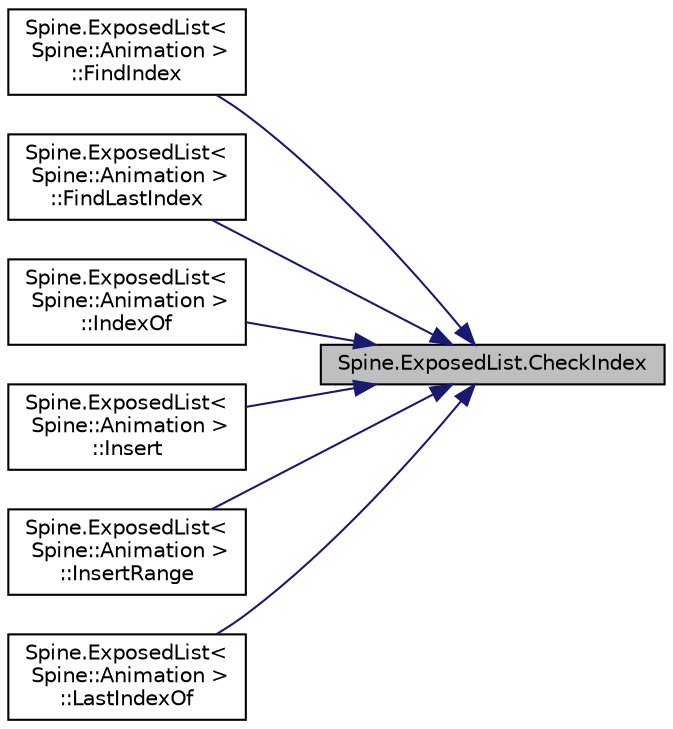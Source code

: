 digraph "Spine.ExposedList.CheckIndex"
{
 // LATEX_PDF_SIZE
  edge [fontname="Helvetica",fontsize="10",labelfontname="Helvetica",labelfontsize="10"];
  node [fontname="Helvetica",fontsize="10",shape=record];
  rankdir="RL";
  Node1 [label="Spine.ExposedList.CheckIndex",height=0.2,width=0.4,color="black", fillcolor="grey75", style="filled", fontcolor="black",tooltip=" "];
  Node1 -> Node2 [dir="back",color="midnightblue",fontsize="10",style="solid",fontname="Helvetica"];
  Node2 [label="Spine.ExposedList\<\l Spine::Animation \>\l::FindIndex",height=0.2,width=0.4,color="black", fillcolor="white", style="filled",URL="$class_spine_1_1_exposed_list.html#ae12ae7ee91a6c90399b6c4d33960cbf7",tooltip=" "];
  Node1 -> Node3 [dir="back",color="midnightblue",fontsize="10",style="solid",fontname="Helvetica"];
  Node3 [label="Spine.ExposedList\<\l Spine::Animation \>\l::FindLastIndex",height=0.2,width=0.4,color="black", fillcolor="white", style="filled",URL="$class_spine_1_1_exposed_list.html#a197defd758414dc64ca4b0e03860e9c1",tooltip=" "];
  Node1 -> Node4 [dir="back",color="midnightblue",fontsize="10",style="solid",fontname="Helvetica"];
  Node4 [label="Spine.ExposedList\<\l Spine::Animation \>\l::IndexOf",height=0.2,width=0.4,color="black", fillcolor="white", style="filled",URL="$class_spine_1_1_exposed_list.html#a913f13d11c03dea675f874b5fcc8a987",tooltip=" "];
  Node1 -> Node5 [dir="back",color="midnightblue",fontsize="10",style="solid",fontname="Helvetica"];
  Node5 [label="Spine.ExposedList\<\l Spine::Animation \>\l::Insert",height=0.2,width=0.4,color="black", fillcolor="white", style="filled",URL="$class_spine_1_1_exposed_list.html#a38e85d623e6387121f3e2fac8402eb37",tooltip=" "];
  Node1 -> Node6 [dir="back",color="midnightblue",fontsize="10",style="solid",fontname="Helvetica"];
  Node6 [label="Spine.ExposedList\<\l Spine::Animation \>\l::InsertRange",height=0.2,width=0.4,color="black", fillcolor="white", style="filled",URL="$class_spine_1_1_exposed_list.html#ab7a243c73d46b0d27b5fa7ea5d2c4b49",tooltip=" "];
  Node1 -> Node7 [dir="back",color="midnightblue",fontsize="10",style="solid",fontname="Helvetica"];
  Node7 [label="Spine.ExposedList\<\l Spine::Animation \>\l::LastIndexOf",height=0.2,width=0.4,color="black", fillcolor="white", style="filled",URL="$class_spine_1_1_exposed_list.html#ad0df9287241566151ce0a67781ce07c0",tooltip=" "];
}
